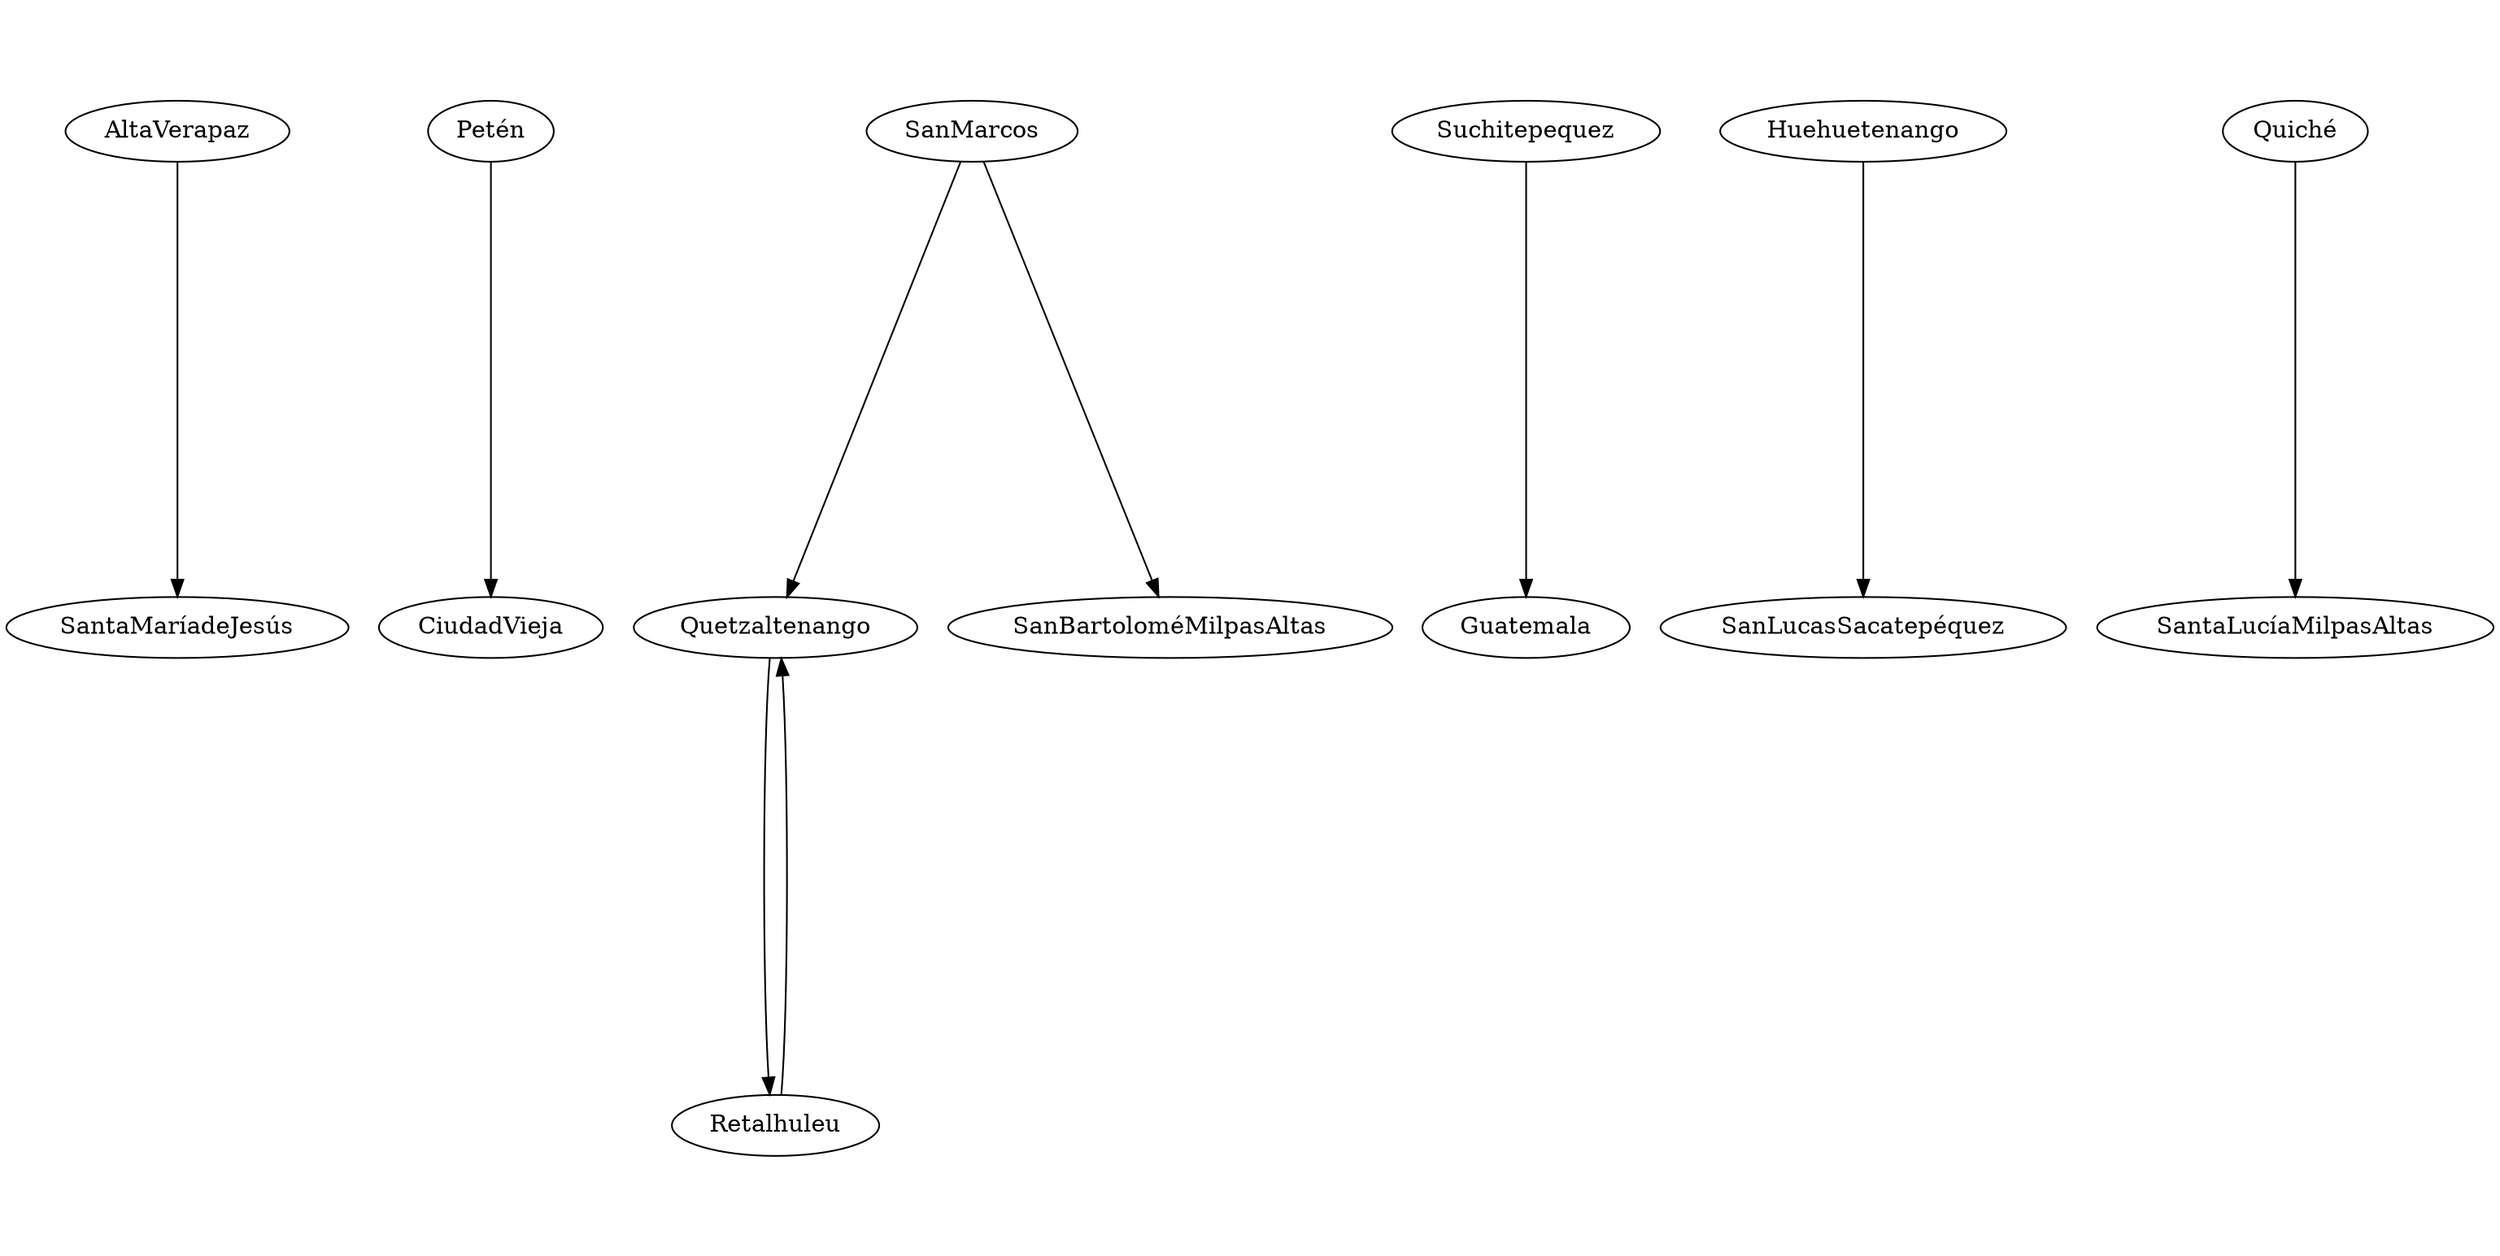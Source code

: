 digraph G {
graph [ratio=0.5];
  "AltaVerapaz" -> "SantaMaríadeJesús";
  "Petén" -> "CiudadVieja";
  "Quetzaltenango" -> "Retalhuleu";
  "Retalhuleu" -> "Quetzaltenango";
  "SanMarcos" -> "Quetzaltenango";
  "Suchitepequez" -> "Guatemala";
  "SanMarcos" -> "SanBartoloméMilpasAltas";
  "Huehuetenango" -> "SanLucasSacatepéquez";
  "Quiché" -> "SantaLucíaMilpasAltas";
}
